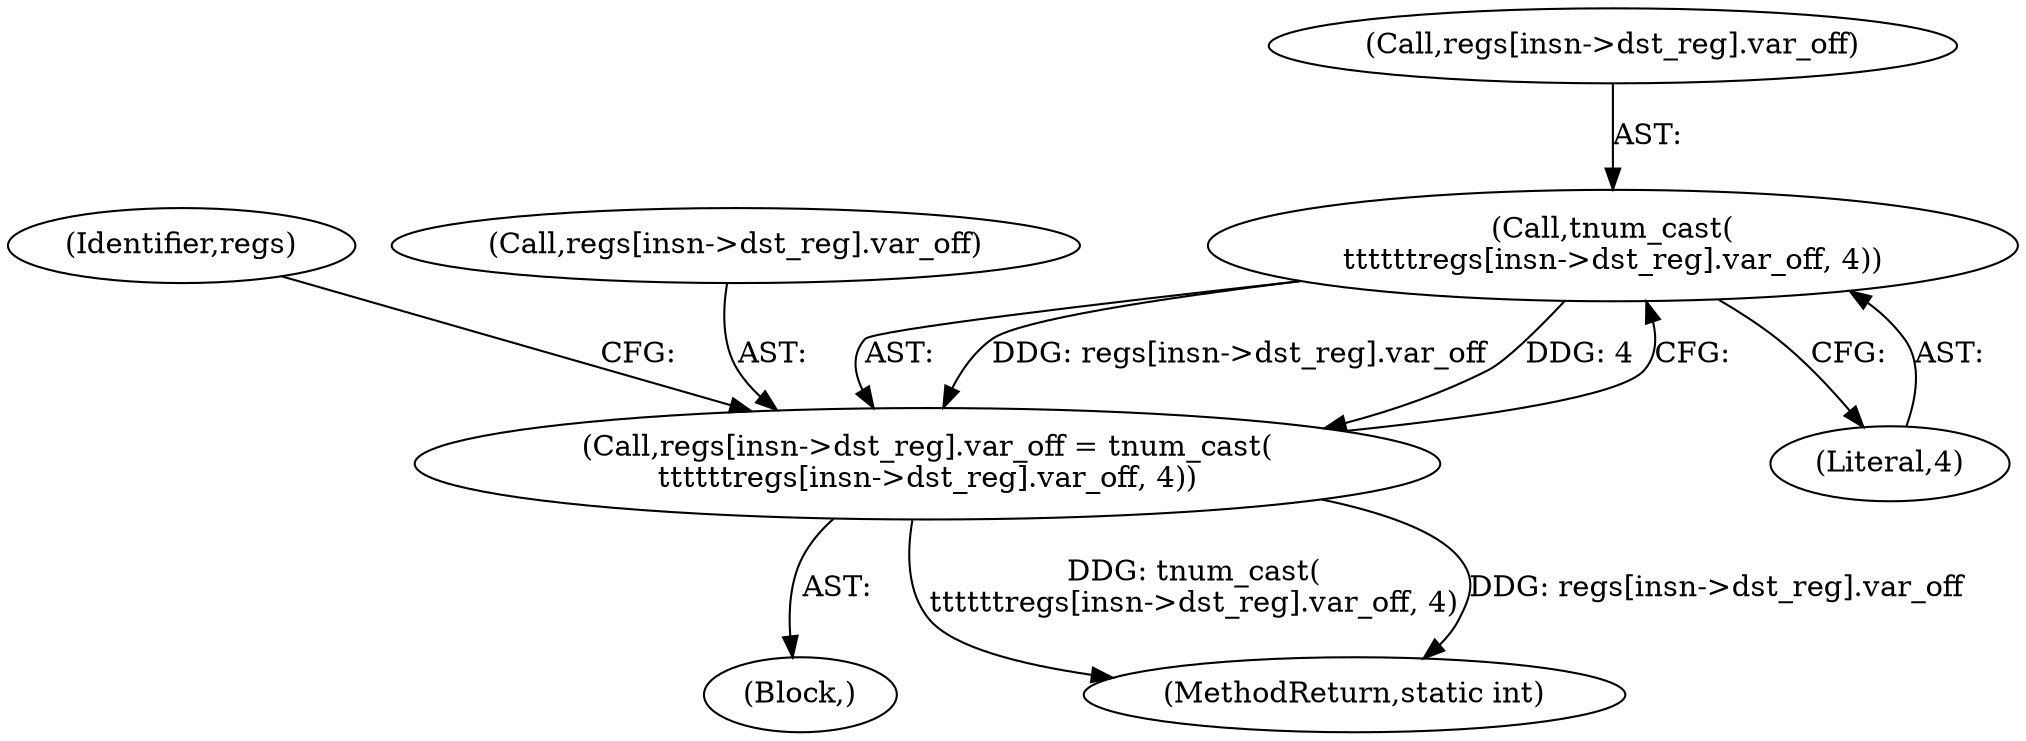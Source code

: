 digraph "0_linux_95a762e2c8c942780948091f8f2a4f32fce1ac6f@pointer" {
"1000407" [label="(Call,tnum_cast(\n\t\t\t\t\t\tregs[insn->dst_reg].var_off, 4))"];
"1000399" [label="(Call,regs[insn->dst_reg].var_off = tnum_cast(\n\t\t\t\t\t\tregs[insn->dst_reg].var_off, 4))"];
"1000419" [label="(Identifier,regs)"];
"1000376" [label="(Block,)"];
"1000630" [label="(MethodReturn,static int)"];
"1000415" [label="(Literal,4)"];
"1000407" [label="(Call,tnum_cast(\n\t\t\t\t\t\tregs[insn->dst_reg].var_off, 4))"];
"1000399" [label="(Call,regs[insn->dst_reg].var_off = tnum_cast(\n\t\t\t\t\t\tregs[insn->dst_reg].var_off, 4))"];
"1000408" [label="(Call,regs[insn->dst_reg].var_off)"];
"1000400" [label="(Call,regs[insn->dst_reg].var_off)"];
"1000407" -> "1000399"  [label="AST: "];
"1000407" -> "1000415"  [label="CFG: "];
"1000408" -> "1000407"  [label="AST: "];
"1000415" -> "1000407"  [label="AST: "];
"1000399" -> "1000407"  [label="CFG: "];
"1000407" -> "1000399"  [label="DDG: regs[insn->dst_reg].var_off"];
"1000407" -> "1000399"  [label="DDG: 4"];
"1000399" -> "1000376"  [label="AST: "];
"1000400" -> "1000399"  [label="AST: "];
"1000419" -> "1000399"  [label="CFG: "];
"1000399" -> "1000630"  [label="DDG: tnum_cast(\n\t\t\t\t\t\tregs[insn->dst_reg].var_off, 4)"];
"1000399" -> "1000630"  [label="DDG: regs[insn->dst_reg].var_off"];
}
